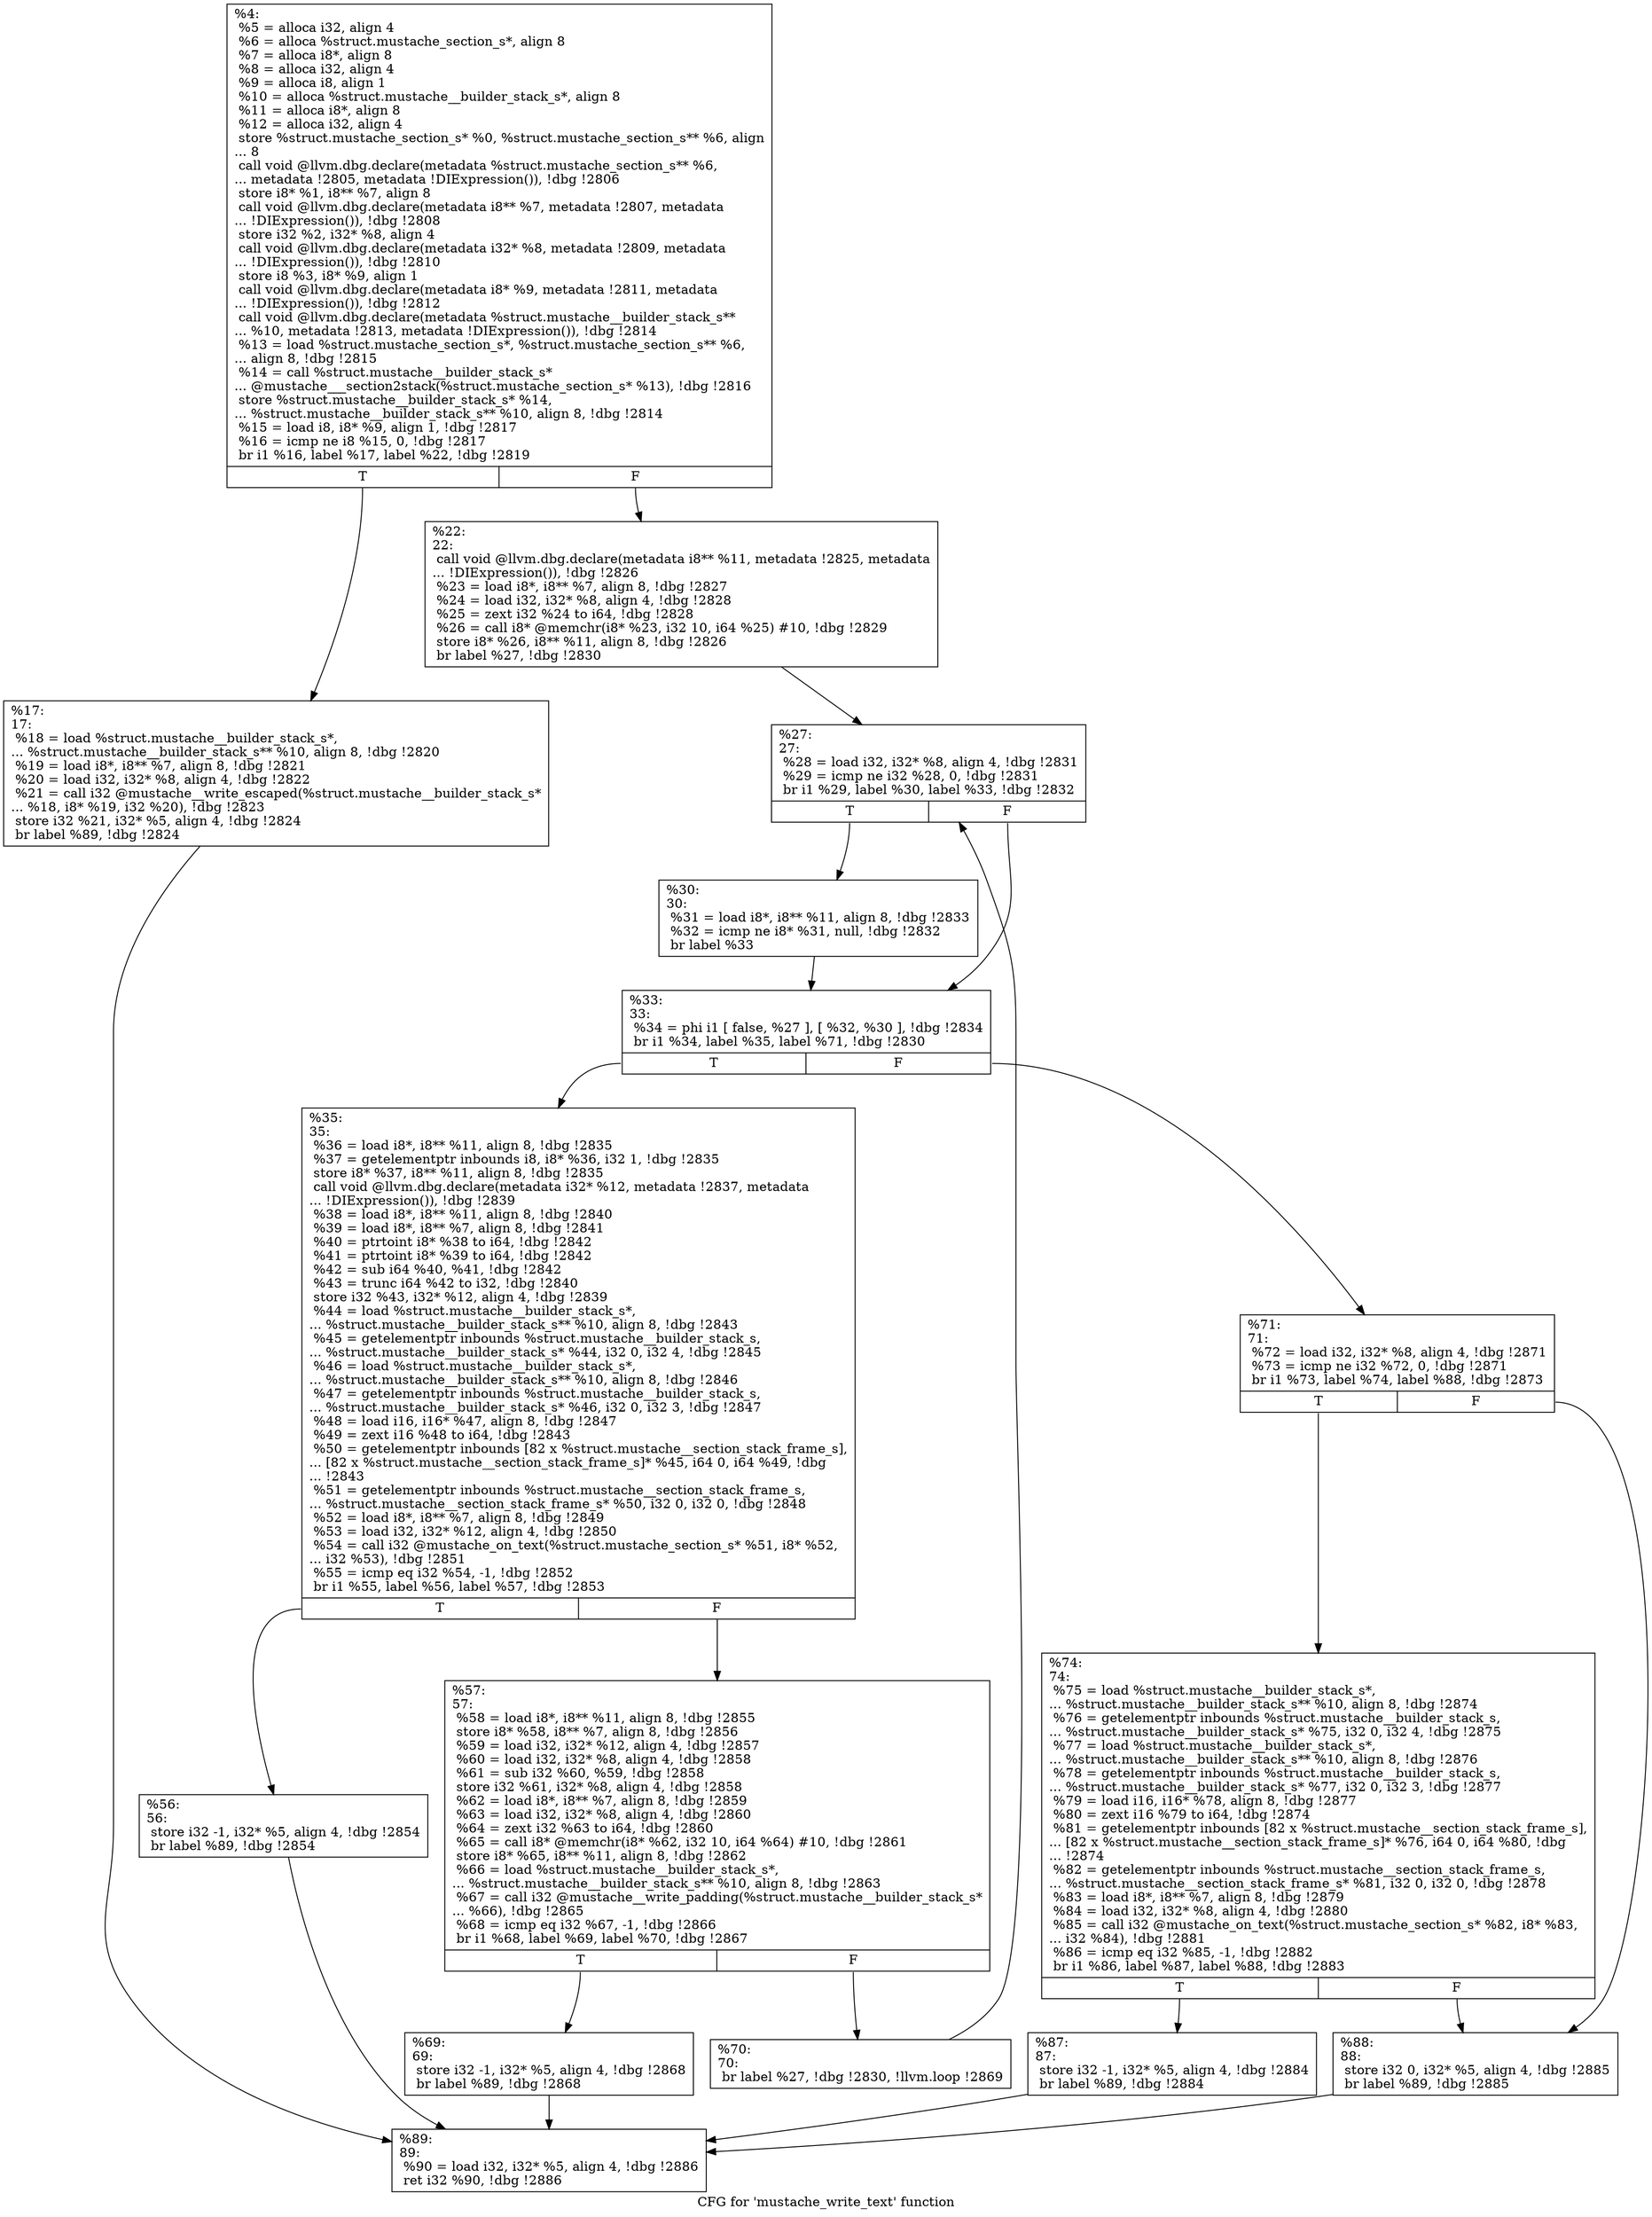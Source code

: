 digraph "CFG for 'mustache_write_text' function" {
	label="CFG for 'mustache_write_text' function";

	Node0x5568520012c0 [shape=record,label="{%4:\l  %5 = alloca i32, align 4\l  %6 = alloca %struct.mustache_section_s*, align 8\l  %7 = alloca i8*, align 8\l  %8 = alloca i32, align 4\l  %9 = alloca i8, align 1\l  %10 = alloca %struct.mustache__builder_stack_s*, align 8\l  %11 = alloca i8*, align 8\l  %12 = alloca i32, align 4\l  store %struct.mustache_section_s* %0, %struct.mustache_section_s** %6, align\l... 8\l  call void @llvm.dbg.declare(metadata %struct.mustache_section_s** %6,\l... metadata !2805, metadata !DIExpression()), !dbg !2806\l  store i8* %1, i8** %7, align 8\l  call void @llvm.dbg.declare(metadata i8** %7, metadata !2807, metadata\l... !DIExpression()), !dbg !2808\l  store i32 %2, i32* %8, align 4\l  call void @llvm.dbg.declare(metadata i32* %8, metadata !2809, metadata\l... !DIExpression()), !dbg !2810\l  store i8 %3, i8* %9, align 1\l  call void @llvm.dbg.declare(metadata i8* %9, metadata !2811, metadata\l... !DIExpression()), !dbg !2812\l  call void @llvm.dbg.declare(metadata %struct.mustache__builder_stack_s**\l... %10, metadata !2813, metadata !DIExpression()), !dbg !2814\l  %13 = load %struct.mustache_section_s*, %struct.mustache_section_s** %6,\l... align 8, !dbg !2815\l  %14 = call %struct.mustache__builder_stack_s*\l... @mustache___section2stack(%struct.mustache_section_s* %13), !dbg !2816\l  store %struct.mustache__builder_stack_s* %14,\l... %struct.mustache__builder_stack_s** %10, align 8, !dbg !2814\l  %15 = load i8, i8* %9, align 1, !dbg !2817\l  %16 = icmp ne i8 %15, 0, !dbg !2817\l  br i1 %16, label %17, label %22, !dbg !2819\l|{<s0>T|<s1>F}}"];
	Node0x5568520012c0:s0 -> Node0x556852001450;
	Node0x5568520012c0:s1 -> Node0x5568520014a0;
	Node0x556852001450 [shape=record,label="{%17:\l17:                                               \l  %18 = load %struct.mustache__builder_stack_s*,\l... %struct.mustache__builder_stack_s** %10, align 8, !dbg !2820\l  %19 = load i8*, i8** %7, align 8, !dbg !2821\l  %20 = load i32, i32* %8, align 4, !dbg !2822\l  %21 = call i32 @mustache__write_escaped(%struct.mustache__builder_stack_s*\l... %18, i8* %19, i32 %20), !dbg !2823\l  store i32 %21, i32* %5, align 4, !dbg !2824\l  br label %89, !dbg !2824\l}"];
	Node0x556852001450 -> Node0x5568520018b0;
	Node0x5568520014a0 [shape=record,label="{%22:\l22:                                               \l  call void @llvm.dbg.declare(metadata i8** %11, metadata !2825, metadata\l... !DIExpression()), !dbg !2826\l  %23 = load i8*, i8** %7, align 8, !dbg !2827\l  %24 = load i32, i32* %8, align 4, !dbg !2828\l  %25 = zext i32 %24 to i64, !dbg !2828\l  %26 = call i8* @memchr(i8* %23, i32 10, i64 %25) #10, !dbg !2829\l  store i8* %26, i8** %11, align 8, !dbg !2826\l  br label %27, !dbg !2830\l}"];
	Node0x5568520014a0 -> Node0x5568520014f0;
	Node0x5568520014f0 [shape=record,label="{%27:\l27:                                               \l  %28 = load i32, i32* %8, align 4, !dbg !2831\l  %29 = icmp ne i32 %28, 0, !dbg !2831\l  br i1 %29, label %30, label %33, !dbg !2832\l|{<s0>T|<s1>F}}"];
	Node0x5568520014f0:s0 -> Node0x556852001540;
	Node0x5568520014f0:s1 -> Node0x556852001590;
	Node0x556852001540 [shape=record,label="{%30:\l30:                                               \l  %31 = load i8*, i8** %11, align 8, !dbg !2833\l  %32 = icmp ne i8* %31, null, !dbg !2832\l  br label %33\l}"];
	Node0x556852001540 -> Node0x556852001590;
	Node0x556852001590 [shape=record,label="{%33:\l33:                                               \l  %34 = phi i1 [ false, %27 ], [ %32, %30 ], !dbg !2834\l  br i1 %34, label %35, label %71, !dbg !2830\l|{<s0>T|<s1>F}}"];
	Node0x556852001590:s0 -> Node0x5568520015e0;
	Node0x556852001590:s1 -> Node0x556852001770;
	Node0x5568520015e0 [shape=record,label="{%35:\l35:                                               \l  %36 = load i8*, i8** %11, align 8, !dbg !2835\l  %37 = getelementptr inbounds i8, i8* %36, i32 1, !dbg !2835\l  store i8* %37, i8** %11, align 8, !dbg !2835\l  call void @llvm.dbg.declare(metadata i32* %12, metadata !2837, metadata\l... !DIExpression()), !dbg !2839\l  %38 = load i8*, i8** %11, align 8, !dbg !2840\l  %39 = load i8*, i8** %7, align 8, !dbg !2841\l  %40 = ptrtoint i8* %38 to i64, !dbg !2842\l  %41 = ptrtoint i8* %39 to i64, !dbg !2842\l  %42 = sub i64 %40, %41, !dbg !2842\l  %43 = trunc i64 %42 to i32, !dbg !2840\l  store i32 %43, i32* %12, align 4, !dbg !2839\l  %44 = load %struct.mustache__builder_stack_s*,\l... %struct.mustache__builder_stack_s** %10, align 8, !dbg !2843\l  %45 = getelementptr inbounds %struct.mustache__builder_stack_s,\l... %struct.mustache__builder_stack_s* %44, i32 0, i32 4, !dbg !2845\l  %46 = load %struct.mustache__builder_stack_s*,\l... %struct.mustache__builder_stack_s** %10, align 8, !dbg !2846\l  %47 = getelementptr inbounds %struct.mustache__builder_stack_s,\l... %struct.mustache__builder_stack_s* %46, i32 0, i32 3, !dbg !2847\l  %48 = load i16, i16* %47, align 8, !dbg !2847\l  %49 = zext i16 %48 to i64, !dbg !2843\l  %50 = getelementptr inbounds [82 x %struct.mustache__section_stack_frame_s],\l... [82 x %struct.mustache__section_stack_frame_s]* %45, i64 0, i64 %49, !dbg\l... !2843\l  %51 = getelementptr inbounds %struct.mustache__section_stack_frame_s,\l... %struct.mustache__section_stack_frame_s* %50, i32 0, i32 0, !dbg !2848\l  %52 = load i8*, i8** %7, align 8, !dbg !2849\l  %53 = load i32, i32* %12, align 4, !dbg !2850\l  %54 = call i32 @mustache_on_text(%struct.mustache_section_s* %51, i8* %52,\l... i32 %53), !dbg !2851\l  %55 = icmp eq i32 %54, -1, !dbg !2852\l  br i1 %55, label %56, label %57, !dbg !2853\l|{<s0>T|<s1>F}}"];
	Node0x5568520015e0:s0 -> Node0x556852001630;
	Node0x5568520015e0:s1 -> Node0x556852001680;
	Node0x556852001630 [shape=record,label="{%56:\l56:                                               \l  store i32 -1, i32* %5, align 4, !dbg !2854\l  br label %89, !dbg !2854\l}"];
	Node0x556852001630 -> Node0x5568520018b0;
	Node0x556852001680 [shape=record,label="{%57:\l57:                                               \l  %58 = load i8*, i8** %11, align 8, !dbg !2855\l  store i8* %58, i8** %7, align 8, !dbg !2856\l  %59 = load i32, i32* %12, align 4, !dbg !2857\l  %60 = load i32, i32* %8, align 4, !dbg !2858\l  %61 = sub i32 %60, %59, !dbg !2858\l  store i32 %61, i32* %8, align 4, !dbg !2858\l  %62 = load i8*, i8** %7, align 8, !dbg !2859\l  %63 = load i32, i32* %8, align 4, !dbg !2860\l  %64 = zext i32 %63 to i64, !dbg !2860\l  %65 = call i8* @memchr(i8* %62, i32 10, i64 %64) #10, !dbg !2861\l  store i8* %65, i8** %11, align 8, !dbg !2862\l  %66 = load %struct.mustache__builder_stack_s*,\l... %struct.mustache__builder_stack_s** %10, align 8, !dbg !2863\l  %67 = call i32 @mustache__write_padding(%struct.mustache__builder_stack_s*\l... %66), !dbg !2865\l  %68 = icmp eq i32 %67, -1, !dbg !2866\l  br i1 %68, label %69, label %70, !dbg !2867\l|{<s0>T|<s1>F}}"];
	Node0x556852001680:s0 -> Node0x5568520016d0;
	Node0x556852001680:s1 -> Node0x556852001720;
	Node0x5568520016d0 [shape=record,label="{%69:\l69:                                               \l  store i32 -1, i32* %5, align 4, !dbg !2868\l  br label %89, !dbg !2868\l}"];
	Node0x5568520016d0 -> Node0x5568520018b0;
	Node0x556852001720 [shape=record,label="{%70:\l70:                                               \l  br label %27, !dbg !2830, !llvm.loop !2869\l}"];
	Node0x556852001720 -> Node0x5568520014f0;
	Node0x556852001770 [shape=record,label="{%71:\l71:                                               \l  %72 = load i32, i32* %8, align 4, !dbg !2871\l  %73 = icmp ne i32 %72, 0, !dbg !2871\l  br i1 %73, label %74, label %88, !dbg !2873\l|{<s0>T|<s1>F}}"];
	Node0x556852001770:s0 -> Node0x5568520017c0;
	Node0x556852001770:s1 -> Node0x556852001860;
	Node0x5568520017c0 [shape=record,label="{%74:\l74:                                               \l  %75 = load %struct.mustache__builder_stack_s*,\l... %struct.mustache__builder_stack_s** %10, align 8, !dbg !2874\l  %76 = getelementptr inbounds %struct.mustache__builder_stack_s,\l... %struct.mustache__builder_stack_s* %75, i32 0, i32 4, !dbg !2875\l  %77 = load %struct.mustache__builder_stack_s*,\l... %struct.mustache__builder_stack_s** %10, align 8, !dbg !2876\l  %78 = getelementptr inbounds %struct.mustache__builder_stack_s,\l... %struct.mustache__builder_stack_s* %77, i32 0, i32 3, !dbg !2877\l  %79 = load i16, i16* %78, align 8, !dbg !2877\l  %80 = zext i16 %79 to i64, !dbg !2874\l  %81 = getelementptr inbounds [82 x %struct.mustache__section_stack_frame_s],\l... [82 x %struct.mustache__section_stack_frame_s]* %76, i64 0, i64 %80, !dbg\l... !2874\l  %82 = getelementptr inbounds %struct.mustache__section_stack_frame_s,\l... %struct.mustache__section_stack_frame_s* %81, i32 0, i32 0, !dbg !2878\l  %83 = load i8*, i8** %7, align 8, !dbg !2879\l  %84 = load i32, i32* %8, align 4, !dbg !2880\l  %85 = call i32 @mustache_on_text(%struct.mustache_section_s* %82, i8* %83,\l... i32 %84), !dbg !2881\l  %86 = icmp eq i32 %85, -1, !dbg !2882\l  br i1 %86, label %87, label %88, !dbg !2883\l|{<s0>T|<s1>F}}"];
	Node0x5568520017c0:s0 -> Node0x556852001810;
	Node0x5568520017c0:s1 -> Node0x556852001860;
	Node0x556852001810 [shape=record,label="{%87:\l87:                                               \l  store i32 -1, i32* %5, align 4, !dbg !2884\l  br label %89, !dbg !2884\l}"];
	Node0x556852001810 -> Node0x5568520018b0;
	Node0x556852001860 [shape=record,label="{%88:\l88:                                               \l  store i32 0, i32* %5, align 4, !dbg !2885\l  br label %89, !dbg !2885\l}"];
	Node0x556852001860 -> Node0x5568520018b0;
	Node0x5568520018b0 [shape=record,label="{%89:\l89:                                               \l  %90 = load i32, i32* %5, align 4, !dbg !2886\l  ret i32 %90, !dbg !2886\l}"];
}
